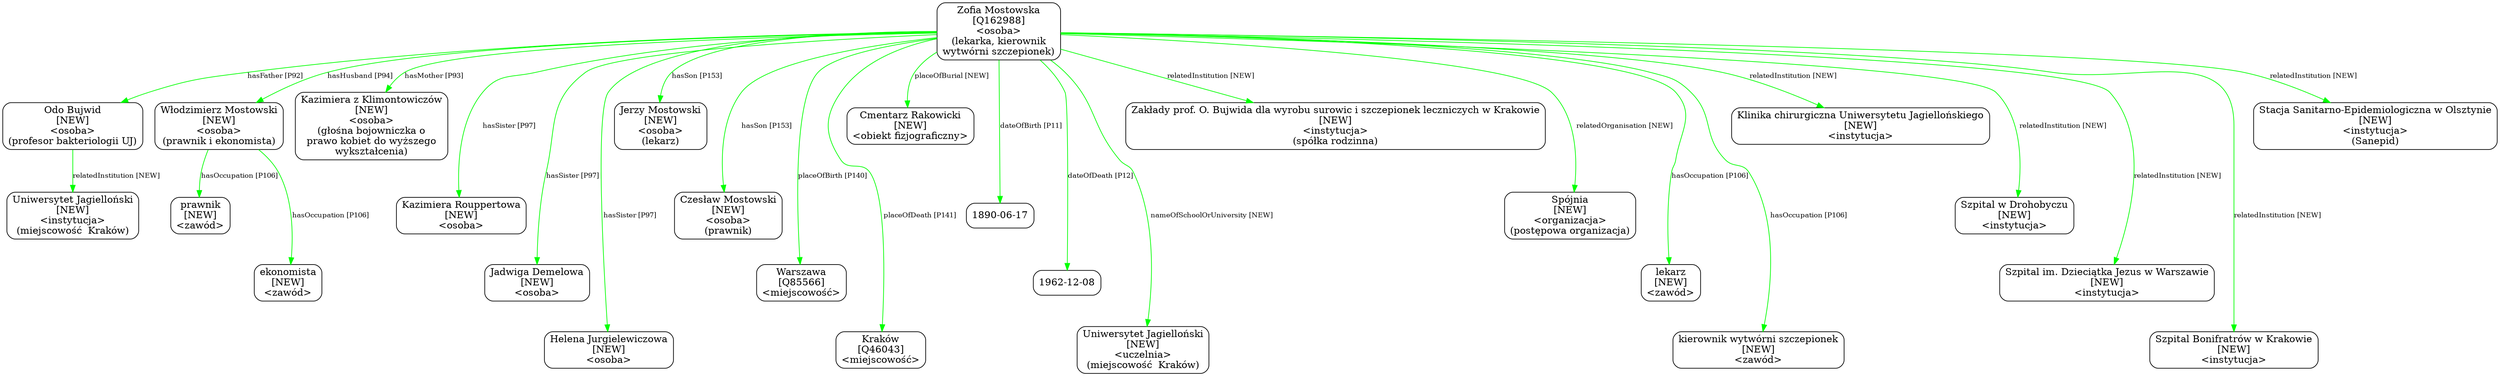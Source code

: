 digraph {
	node [shape=box,
		style=rounded
	];
	edge [fontsize=10];
	"Zofia Mostowska
[Q162988]
<osoba>
(lekarka, kierownik
wytwórni szczepionek)"	[color=black,
		label="Zofia Mostowska
[Q162988]
<osoba>
(lekarka, kierownik
wytwórni szczepionek)"];
	"Odo Bujwid
[NEW]
<osoba>
(profesor bakteriologii UJ)"	[color=black,
		label="Odo Bujwid
[NEW]
<osoba>
(profesor bakteriologii UJ)"];
	"Zofia Mostowska
[Q162988]
<osoba>
(lekarka, kierownik
wytwórni szczepionek)" -> "Odo Bujwid
[NEW]
<osoba>
(profesor bakteriologii UJ)"	[color=green,
		label="hasFather [P92]"];
	"Włodzimierz Mostowski
[NEW]
<osoba>
(prawnik i ekonomista)"	[color=black,
		label="Włodzimierz Mostowski
[NEW]
<osoba>
(prawnik i ekonomista)"];
	"Zofia Mostowska
[Q162988]
<osoba>
(lekarka, kierownik
wytwórni szczepionek)" -> "Włodzimierz Mostowski
[NEW]
<osoba>
(prawnik i ekonomista)"	[color=green,
		label="hasHusband [P94]"];
	"Zofia Mostowska
[Q162988]
<osoba>
(lekarka, kierownik
wytwórni szczepionek)" -> "Kazimiera z Klimontowiczów
[NEW]
<osoba>
(głośna bojowniczka o
prawo kobiet do wyższego
wykształcenia)"	[color=green,
		label="hasMother [P93]",
		minlen=1];
	"Zofia Mostowska
[Q162988]
<osoba>
(lekarka, kierownik
wytwórni szczepionek)" -> "Kazimiera Rouppertowa
[NEW]
<osoba>"	[color=green,
		label="hasSister [P97]",
		minlen=2];
	"Zofia Mostowska
[Q162988]
<osoba>
(lekarka, kierownik
wytwórni szczepionek)" -> "Jadwiga Demelowa
[NEW]
<osoba>"	[color=green,
		label="hasSister [P97]",
		minlen=3];
	"Zofia Mostowska
[Q162988]
<osoba>
(lekarka, kierownik
wytwórni szczepionek)" -> "Helena Jurgielewiczowa
[NEW]
<osoba>"	[color=green,
		label="hasSister [P97]",
		minlen=4];
	"Zofia Mostowska
[Q162988]
<osoba>
(lekarka, kierownik
wytwórni szczepionek)" -> "Jerzy Mostowski
[NEW]
<osoba>
(lekarz)"	[color=green,
		label="hasSon [P153]",
		minlen=1];
	"Zofia Mostowska
[Q162988]
<osoba>
(lekarka, kierownik
wytwórni szczepionek)" -> "Czesław Mostowski
[NEW]
<osoba>
(prawnik)"	[color=green,
		label="hasSon [P153]",
		minlen=2];
	"Zofia Mostowska
[Q162988]
<osoba>
(lekarka, kierownik
wytwórni szczepionek)" -> "Warszawa
[Q85566]
<miejscowość>"	[color=green,
		label="placeOfBirth [P140]",
		minlen=3];
	"Zofia Mostowska
[Q162988]
<osoba>
(lekarka, kierownik
wytwórni szczepionek)" -> "Kraków
[Q46043]
<miejscowość>"	[color=green,
		label="placeOfDeath [P141]",
		minlen=4];
	"Zofia Mostowska
[Q162988]
<osoba>
(lekarka, kierownik
wytwórni szczepionek)" -> "Cmentarz Rakowicki
[NEW]
<obiekt fizjograficzny>"	[color=green,
		label="placeOfBurial [NEW]",
		minlen=1];
	"Zofia Mostowska
[Q162988]
<osoba>
(lekarka, kierownik
wytwórni szczepionek)" -> "1890-06-17"	[color=green,
		label="dateOfBirth [P11]",
		minlen=2];
	"Zofia Mostowska
[Q162988]
<osoba>
(lekarka, kierownik
wytwórni szczepionek)" -> "1962-12-08"	[color=green,
		label="dateOfDeath [P12]",
		minlen=3];
	"Zofia Mostowska
[Q162988]
<osoba>
(lekarka, kierownik
wytwórni szczepionek)" -> "Uniwersytet Jagielloński
[NEW]
<uczelnia>
(miejscowość  Kraków)"	[color=green,
		label="nameOfSchoolOrUniversity [NEW]",
		minlen=4];
	"Zofia Mostowska
[Q162988]
<osoba>
(lekarka, kierownik
wytwórni szczepionek)" -> "Zakłady prof. O. Bujwida dla wyrobu surowic i szczepionek leczniczych w Krakowie
[NEW]
<instytucja>
(spółka rodzinna)"	[color=green,
		label="relatedInstitution [NEW]",
		minlen=1];
	"Zofia Mostowska
[Q162988]
<osoba>
(lekarka, kierownik
wytwórni szczepionek)" -> "Spójnia
[NEW]
<organizacja>
(postępowa organizacja)"	[color=green,
		label="relatedOrganisation [NEW]",
		minlen=2];
	"Zofia Mostowska
[Q162988]
<osoba>
(lekarka, kierownik
wytwórni szczepionek)" -> "lekarz
[NEW]
<zawód>"	[color=green,
		label="hasOccupation [P106]",
		minlen=3];
	"Zofia Mostowska
[Q162988]
<osoba>
(lekarka, kierownik
wytwórni szczepionek)" -> "kierownik wytwórni szczepionek
[NEW]
<zawód>"	[color=green,
		label="hasOccupation [P106]",
		minlen=4];
	"Zofia Mostowska
[Q162988]
<osoba>
(lekarka, kierownik
wytwórni szczepionek)" -> "Klinika chirurgiczna Uniwersytetu Jagiellońskiego
[NEW]
<instytucja>"	[color=green,
		label="relatedInstitution [NEW]",
		minlen=1];
	"Zofia Mostowska
[Q162988]
<osoba>
(lekarka, kierownik
wytwórni szczepionek)" -> "Szpital w Drohobyczu
[NEW]
<instytucja>"	[color=green,
		label="relatedInstitution [NEW]",
		minlen=2];
	"Zofia Mostowska
[Q162988]
<osoba>
(lekarka, kierownik
wytwórni szczepionek)" -> "Szpital im. Dzieciątka Jezus w Warszawie
[NEW]
<instytucja>"	[color=green,
		label="relatedInstitution [NEW]",
		minlen=3];
	"Zofia Mostowska
[Q162988]
<osoba>
(lekarka, kierownik
wytwórni szczepionek)" -> "Szpital Bonifratrów w Krakowie
[NEW]
<instytucja>"	[color=green,
		label="relatedInstitution [NEW]",
		minlen=4];
	"Zofia Mostowska
[Q162988]
<osoba>
(lekarka, kierownik
wytwórni szczepionek)" -> "Stacja Sanitarno-Epidemiologiczna w Olsztynie
[NEW]
<instytucja>
(Sanepid)"	[color=green,
		label="relatedInstitution [NEW]",
		minlen=1];
	"Odo Bujwid
[NEW]
<osoba>
(profesor bakteriologii UJ)" -> "Uniwersytet Jagielloński
[NEW]
<instytucja>
(miejscowość  Kraków)"	[color=green,
		label="relatedInstitution [NEW]",
		minlen=1];
	"Włodzimierz Mostowski
[NEW]
<osoba>
(prawnik i ekonomista)" -> "prawnik
[NEW]
<zawód>"	[color=green,
		label="hasOccupation [P106]",
		minlen=1];
	"Włodzimierz Mostowski
[NEW]
<osoba>
(prawnik i ekonomista)" -> "ekonomista
[NEW]
<zawód>"	[color=green,
		label="hasOccupation [P106]",
		minlen=2];
}
